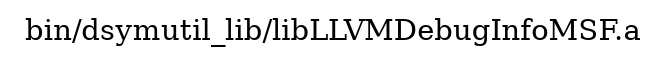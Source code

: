 digraph "bin/dsymutil_lib/libLLVMDebugInfoMSF.a" {
	label="bin/dsymutil_lib/libLLVMDebugInfoMSF.a";
	rankdir=LR;

}
